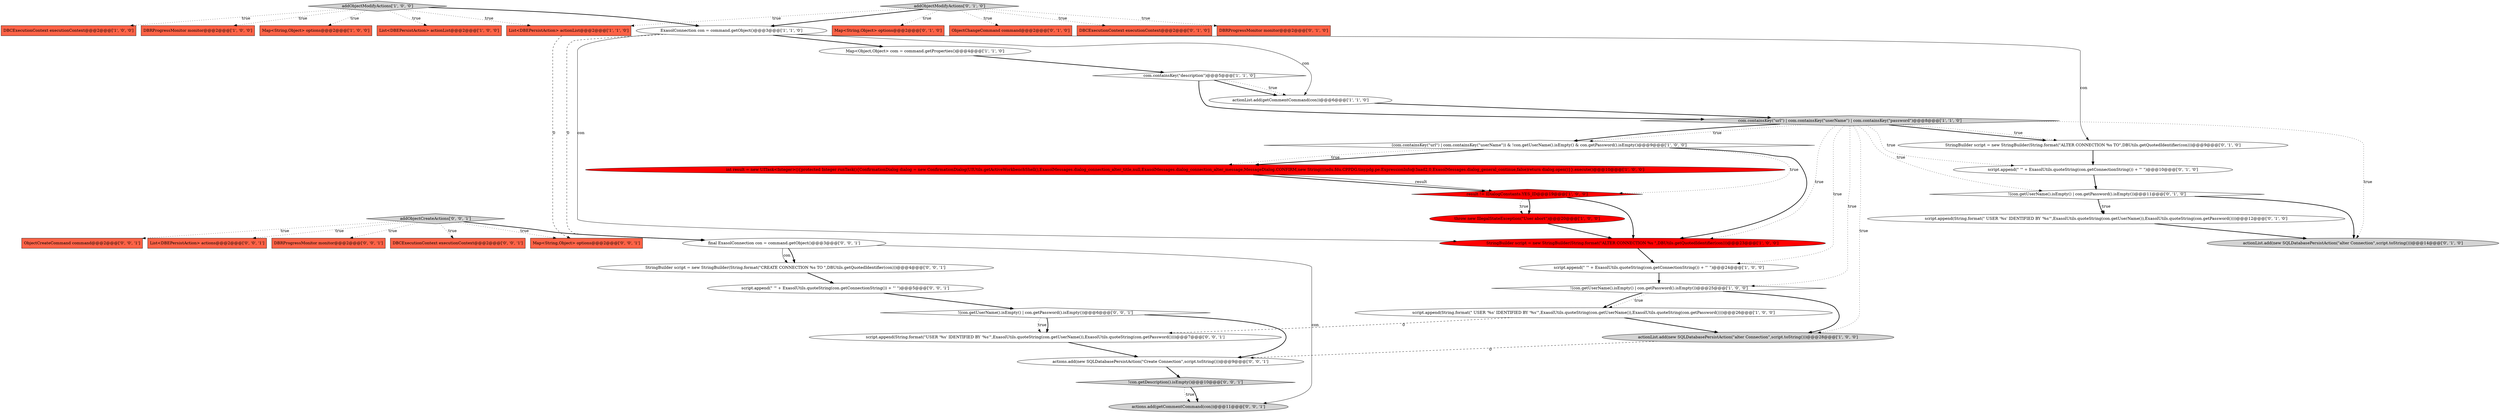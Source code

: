 digraph {
0 [style = filled, label = "StringBuilder script = new StringBuilder(String.format(\"ALTER CONNECTION %s \",DBUtils.getQuotedIdentifier(con)))@@@23@@@['1', '0', '0']", fillcolor = red, shape = ellipse image = "AAA1AAABBB1BBB"];
2 [style = filled, label = "actionList.add(getCommentCommand(con))@@@6@@@['1', '1', '0']", fillcolor = white, shape = ellipse image = "AAA0AAABBB1BBB"];
31 [style = filled, label = "DBCExecutionContext executionContext@@@2@@@['0', '0', '1']", fillcolor = tomato, shape = box image = "AAA0AAABBB3BBB"];
6 [style = filled, label = "DBCExecutionContext executionContext@@@2@@@['1', '0', '0']", fillcolor = tomato, shape = box image = "AAA0AAABBB1BBB"];
35 [style = filled, label = "script.append(String.format(\"USER '%s' IDENTIFIED BY '%s'\",ExasolUtils.quoteString(con.getUserName()),ExasolUtils.quoteString(con.getPassword())))@@@7@@@['0', '0', '1']", fillcolor = white, shape = ellipse image = "AAA0AAABBB3BBB"];
37 [style = filled, label = "!con.getDescription().isEmpty()@@@10@@@['0', '0', '1']", fillcolor = lightgray, shape = diamond image = "AAA0AAABBB3BBB"];
22 [style = filled, label = "actionList.add(new SQLDatabasePersistAction(\"alter Connection\",script.toString()))@@@14@@@['0', '1', '0']", fillcolor = lightgray, shape = ellipse image = "AAA0AAABBB2BBB"];
25 [style = filled, label = "!(con.getUserName().isEmpty() | con.getPassword().isEmpty())@@@11@@@['0', '1', '0']", fillcolor = white, shape = diamond image = "AAA0AAABBB2BBB"];
33 [style = filled, label = "actions.add(getCommentCommand(con))@@@11@@@['0', '0', '1']", fillcolor = lightgray, shape = ellipse image = "AAA0AAABBB3BBB"];
41 [style = filled, label = "ObjectCreateCommand command@@@2@@@['0', '0', '1']", fillcolor = tomato, shape = box image = "AAA0AAABBB3BBB"];
1 [style = filled, label = "int result = new UITask<Integer>(){protected Integer runTask(){ConfirmationDialog dialog = new ConfirmationDialog(UIUtils.getActiveWorkbenchShell(),ExasolMessages.dialog_connection_alter_title,null,ExasolMessages.dialog_connection_alter_message,MessageDialog.CONFIRM,new String((((edu.fdu.CPPDG.tinypdg.pe.ExpressionInfo@3aad2,0,ExasolMessages.dialog_general_continue,false)return dialog.open()}}.execute()@@@10@@@['1', '0', '0']", fillcolor = red, shape = ellipse image = "AAA1AAABBB1BBB"];
12 [style = filled, label = "throw new IllegalStateException(\"User abort\")@@@20@@@['1', '0', '0']", fillcolor = red, shape = ellipse image = "AAA1AAABBB1BBB"];
36 [style = filled, label = "StringBuilder script = new StringBuilder(String.format(\"CREATE CONNECTION %s TO \",DBUtils.getQuotedIdentifier(con)))@@@4@@@['0', '0', '1']", fillcolor = white, shape = ellipse image = "AAA0AAABBB3BBB"];
43 [style = filled, label = "script.append(\" '\" + ExasolUtils.quoteString(con.getConnectionString()) + \"' \")@@@5@@@['0', '0', '1']", fillcolor = white, shape = ellipse image = "AAA0AAABBB3BBB"];
13 [style = filled, label = "List<DBEPersistAction> actionList@@@2@@@['1', '1', '0']", fillcolor = tomato, shape = box image = "AAA0AAABBB1BBB"];
11 [style = filled, label = "script.append(String.format(\" USER '%s' IDENTIFIED BY '%s'\",ExasolUtils.quoteString(con.getUserName()),ExasolUtils.quoteString(con.getPassword())))@@@26@@@['1', '0', '0']", fillcolor = white, shape = ellipse image = "AAA0AAABBB1BBB"];
3 [style = filled, label = "(com.containsKey(\"url\") | com.containsKey(\"userName\")) & !con.getUserName().isEmpty() & con.getPassword().isEmpty()@@@9@@@['1', '0', '0']", fillcolor = white, shape = diamond image = "AAA0AAABBB1BBB"];
23 [style = filled, label = "StringBuilder script = new StringBuilder(String.format(\"ALTER CONNECTION %s TO\",DBUtils.getQuotedIdentifier(con)))@@@9@@@['0', '1', '0']", fillcolor = white, shape = ellipse image = "AAA0AAABBB2BBB"];
4 [style = filled, label = "addObjectModifyActions['1', '0', '0']", fillcolor = lightgray, shape = diamond image = "AAA0AAABBB1BBB"];
21 [style = filled, label = "script.append(String.format(\" USER '%s' IDENTIFIED BY '%s'\",ExasolUtils.quoteString(con.getUserName()),ExasolUtils.quoteString(con.getPassword())))@@@12@@@['0', '1', '0']", fillcolor = white, shape = ellipse image = "AAA0AAABBB2BBB"];
19 [style = filled, label = "com.containsKey(\"description\")@@@5@@@['1', '1', '0']", fillcolor = white, shape = diamond image = "AAA0AAABBB1BBB"];
30 [style = filled, label = "addObjectCreateActions['0', '0', '1']", fillcolor = lightgray, shape = diamond image = "AAA0AAABBB3BBB"];
42 [style = filled, label = "Map<String,Object> options@@@2@@@['0', '0', '1']", fillcolor = tomato, shape = box image = "AAA0AAABBB3BBB"];
20 [style = filled, label = "Map<String,Object> options@@@2@@@['0', '1', '0']", fillcolor = tomato, shape = box image = "AAA0AAABBB2BBB"];
15 [style = filled, label = "!(con.getUserName().isEmpty() | con.getPassword().isEmpty())@@@25@@@['1', '0', '0']", fillcolor = white, shape = diamond image = "AAA0AAABBB1BBB"];
26 [style = filled, label = "ObjectChangeCommand command@@@2@@@['0', '1', '0']", fillcolor = tomato, shape = box image = "AAA0AAABBB2BBB"];
14 [style = filled, label = "actionList.add(new SQLDatabasePersistAction(\"alter Connection\",script.toString()))@@@28@@@['1', '0', '0']", fillcolor = lightgray, shape = ellipse image = "AAA0AAABBB1BBB"];
28 [style = filled, label = "DBCExecutionContext executionContext@@@2@@@['0', '1', '0']", fillcolor = tomato, shape = box image = "AAA0AAABBB2BBB"];
34 [style = filled, label = "List<DBEPersistAction> actions@@@2@@@['0', '0', '1']", fillcolor = tomato, shape = box image = "AAA0AAABBB3BBB"];
24 [style = filled, label = "script.append(\" '\" + ExasolUtils.quoteString(con.getConnectionString()) + \"' \")@@@10@@@['0', '1', '0']", fillcolor = white, shape = ellipse image = "AAA0AAABBB2BBB"];
5 [style = filled, label = "ExasolConnection con = command.getObject()@@@3@@@['1', '1', '0']", fillcolor = white, shape = ellipse image = "AAA0AAABBB1BBB"];
8 [style = filled, label = "DBRProgressMonitor monitor@@@2@@@['1', '0', '0']", fillcolor = tomato, shape = box image = "AAA0AAABBB1BBB"];
9 [style = filled, label = "Map<String,Object> options@@@2@@@['1', '0', '0']", fillcolor = tomato, shape = box image = "AAA0AAABBB1BBB"];
17 [style = filled, label = "Map<Object,Object> com = command.getProperties()@@@4@@@['1', '1', '0']", fillcolor = white, shape = ellipse image = "AAA0AAABBB1BBB"];
38 [style = filled, label = "DBRProgressMonitor monitor@@@2@@@['0', '0', '1']", fillcolor = tomato, shape = box image = "AAA0AAABBB3BBB"];
7 [style = filled, label = "result != IDialogConstants.YES_ID@@@19@@@['1', '0', '0']", fillcolor = red, shape = diamond image = "AAA1AAABBB1BBB"];
16 [style = filled, label = "script.append(\" '\" + ExasolUtils.quoteString(con.getConnectionString()) + \"' \")@@@24@@@['1', '0', '0']", fillcolor = white, shape = ellipse image = "AAA0AAABBB1BBB"];
32 [style = filled, label = "!(con.getUserName().isEmpty() | con.getPassword().isEmpty())@@@6@@@['0', '0', '1']", fillcolor = white, shape = diamond image = "AAA0AAABBB3BBB"];
39 [style = filled, label = "actions.add(new SQLDatabasePersistAction(\"Create Connection\",script.toString()))@@@9@@@['0', '0', '1']", fillcolor = white, shape = ellipse image = "AAA0AAABBB3BBB"];
29 [style = filled, label = "addObjectModifyActions['0', '1', '0']", fillcolor = lightgray, shape = diamond image = "AAA0AAABBB2BBB"];
27 [style = filled, label = "DBRProgressMonitor monitor@@@2@@@['0', '1', '0']", fillcolor = tomato, shape = box image = "AAA0AAABBB2BBB"];
10 [style = filled, label = "List<DBEPersistAction> actionList@@@2@@@['1', '0', '0']", fillcolor = tomato, shape = box image = "AAA0AAABBB1BBB"];
18 [style = filled, label = "com.containsKey(\"url\") | com.containsKey(\"userName\") | com.containsKey(\"password\")@@@8@@@['1', '1', '0']", fillcolor = lightgray, shape = diamond image = "AAA0AAABBB1BBB"];
40 [style = filled, label = "final ExasolConnection con = command.getObject()@@@3@@@['0', '0', '1']", fillcolor = white, shape = ellipse image = "AAA0AAABBB3BBB"];
36->43 [style = bold, label=""];
39->37 [style = bold, label=""];
32->35 [style = bold, label=""];
16->15 [style = bold, label=""];
4->6 [style = dotted, label="true"];
18->3 [style = bold, label=""];
0->16 [style = bold, label=""];
3->7 [style = dotted, label="true"];
19->18 [style = bold, label=""];
29->5 [style = bold, label=""];
37->33 [style = dotted, label="true"];
30->41 [style = dotted, label="true"];
30->42 [style = dotted, label="true"];
32->35 [style = dotted, label="true"];
18->23 [style = bold, label=""];
3->1 [style = bold, label=""];
15->14 [style = bold, label=""];
25->22 [style = bold, label=""];
11->14 [style = bold, label=""];
7->12 [style = bold, label=""];
18->16 [style = dotted, label="true"];
19->2 [style = dotted, label="true"];
4->10 [style = dotted, label="true"];
18->25 [style = dotted, label="true"];
29->27 [style = dotted, label="true"];
35->39 [style = bold, label=""];
18->24 [style = dotted, label="true"];
18->15 [style = dotted, label="true"];
43->32 [style = bold, label=""];
5->23 [style = solid, label="con"];
4->8 [style = dotted, label="true"];
14->39 [style = dashed, label="0"];
2->18 [style = bold, label=""];
7->0 [style = bold, label=""];
5->40 [style = dashed, label="0"];
19->2 [style = bold, label=""];
5->17 [style = bold, label=""];
12->0 [style = bold, label=""];
1->7 [style = bold, label=""];
29->26 [style = dotted, label="true"];
17->19 [style = bold, label=""];
18->14 [style = dotted, label="true"];
29->20 [style = dotted, label="true"];
3->0 [style = bold, label=""];
30->34 [style = dotted, label="true"];
7->12 [style = dotted, label="true"];
13->42 [style = dashed, label="0"];
1->7 [style = solid, label="result"];
4->13 [style = dotted, label="true"];
23->24 [style = bold, label=""];
5->2 [style = solid, label="con"];
29->13 [style = dotted, label="true"];
15->11 [style = bold, label=""];
29->28 [style = dotted, label="true"];
40->36 [style = bold, label=""];
21->22 [style = bold, label=""];
24->25 [style = bold, label=""];
18->3 [style = dotted, label="true"];
40->33 [style = solid, label="con"];
15->11 [style = dotted, label="true"];
18->0 [style = dotted, label="true"];
30->40 [style = bold, label=""];
40->36 [style = solid, label="con"];
32->39 [style = bold, label=""];
18->22 [style = dotted, label="true"];
30->38 [style = dotted, label="true"];
4->9 [style = dotted, label="true"];
37->33 [style = bold, label=""];
5->0 [style = solid, label="con"];
4->5 [style = bold, label=""];
3->1 [style = dotted, label="true"];
30->31 [style = dotted, label="true"];
25->21 [style = bold, label=""];
25->21 [style = dotted, label="true"];
11->35 [style = dashed, label="0"];
18->23 [style = dotted, label="true"];
}
